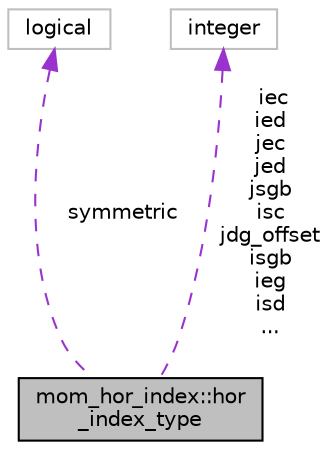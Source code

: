 digraph "mom_hor_index::hor_index_type"
{
 // INTERACTIVE_SVG=YES
 // LATEX_PDF_SIZE
  edge [fontname="Helvetica",fontsize="10",labelfontname="Helvetica",labelfontsize="10"];
  node [fontname="Helvetica",fontsize="10",shape=record];
  Node1 [label="mom_hor_index::hor\l_index_type",height=0.2,width=0.4,color="black", fillcolor="grey75", style="filled", fontcolor="black",tooltip="Container for horizontal index ranges for data, computational and global domains."];
  Node2 -> Node1 [dir="back",color="darkorchid3",fontsize="10",style="dashed",label=" symmetric" ,fontname="Helvetica"];
  Node2 [label="logical",height=0.2,width=0.4,color="grey75", fillcolor="white", style="filled",tooltip=" "];
  Node3 -> Node1 [dir="back",color="darkorchid3",fontsize="10",style="dashed",label=" iec\nied\njec\njed\njsgb\nisc\njdg_offset\nisgb\nieg\nisd\n..." ,fontname="Helvetica"];
  Node3 [label="integer",height=0.2,width=0.4,color="grey75", fillcolor="white", style="filled",tooltip=" "];
}

